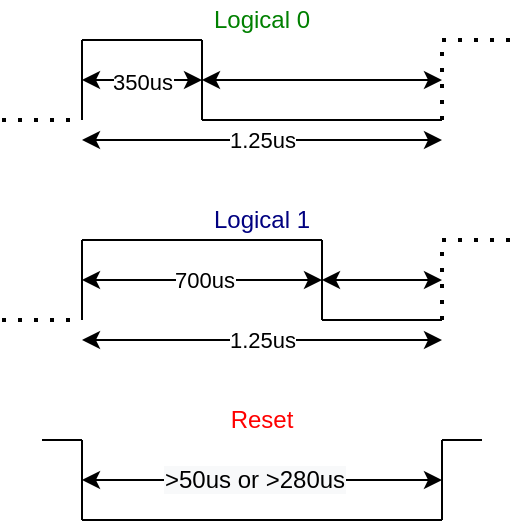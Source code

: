 <mxfile version="14.5.1" type="device"><diagram id="V_WP_im390QNKCCXJ-nS" name="Page-1"><mxGraphModel dx="683" dy="387" grid="1" gridSize="10" guides="1" tooltips="1" connect="1" arrows="1" fold="1" page="1" pageScale="1" pageWidth="850" pageHeight="1100" math="0" shadow="0"><root><mxCell id="0"/><mxCell id="1" parent="0"/><mxCell id="WbZ9KQ3GaOq-HKUxfHBw-2" value="" style="endArrow=none;html=1;" edge="1" parent="1"><mxGeometry width="50" height="50" relative="1" as="geometry"><mxPoint x="180" y="480" as="sourcePoint"/><mxPoint x="180" y="440" as="targetPoint"/></mxGeometry></mxCell><mxCell id="WbZ9KQ3GaOq-HKUxfHBw-3" value="" style="endArrow=none;html=1;" edge="1" parent="1"><mxGeometry width="50" height="50" relative="1" as="geometry"><mxPoint x="240" y="480" as="sourcePoint"/><mxPoint x="240" y="440" as="targetPoint"/></mxGeometry></mxCell><mxCell id="WbZ9KQ3GaOq-HKUxfHBw-4" value="" style="endArrow=none;html=1;" edge="1" parent="1"><mxGeometry width="50" height="50" relative="1" as="geometry"><mxPoint x="360" y="480" as="sourcePoint"/><mxPoint x="240" y="480" as="targetPoint"/></mxGeometry></mxCell><mxCell id="WbZ9KQ3GaOq-HKUxfHBw-5" value="" style="endArrow=none;html=1;" edge="1" parent="1"><mxGeometry width="50" height="50" relative="1" as="geometry"><mxPoint x="240" y="440" as="sourcePoint"/><mxPoint x="180" y="440" as="targetPoint"/></mxGeometry></mxCell><mxCell id="WbZ9KQ3GaOq-HKUxfHBw-6" value="" style="endArrow=none;html=1;" edge="1" parent="1"><mxGeometry width="50" height="50" relative="1" as="geometry"><mxPoint x="180" y="580" as="sourcePoint"/><mxPoint x="180" y="540" as="targetPoint"/></mxGeometry></mxCell><mxCell id="WbZ9KQ3GaOq-HKUxfHBw-7" value="" style="endArrow=none;html=1;" edge="1" parent="1"><mxGeometry width="50" height="50" relative="1" as="geometry"><mxPoint x="300" y="580" as="sourcePoint"/><mxPoint x="300" y="540" as="targetPoint"/></mxGeometry></mxCell><mxCell id="WbZ9KQ3GaOq-HKUxfHBw-8" value="" style="endArrow=none;html=1;" edge="1" parent="1"><mxGeometry width="50" height="50" relative="1" as="geometry"><mxPoint x="360" y="580" as="sourcePoint"/><mxPoint x="300" y="580" as="targetPoint"/></mxGeometry></mxCell><mxCell id="WbZ9KQ3GaOq-HKUxfHBw-10" value="Logical 0" style="text;html=1;strokeColor=none;fillColor=none;align=center;verticalAlign=middle;whiteSpace=wrap;rounded=0;fontColor=#008000;" vertex="1" parent="1"><mxGeometry x="240" y="420" width="60" height="20" as="geometry"/></mxCell><mxCell id="WbZ9KQ3GaOq-HKUxfHBw-11" value="Reset" style="text;html=1;strokeColor=none;fillColor=none;align=center;verticalAlign=middle;whiteSpace=wrap;rounded=0;labelBackgroundColor=none;fontColor=#FF0000;" vertex="1" parent="1"><mxGeometry x="240" y="620" width="60" height="20" as="geometry"/></mxCell><mxCell id="WbZ9KQ3GaOq-HKUxfHBw-12" value="" style="endArrow=none;html=1;" edge="1" parent="1"><mxGeometry width="50" height="50" relative="1" as="geometry"><mxPoint x="300" y="540" as="sourcePoint"/><mxPoint x="180" y="540" as="targetPoint"/></mxGeometry></mxCell><mxCell id="WbZ9KQ3GaOq-HKUxfHBw-15" value="" style="endArrow=classic;startArrow=classic;html=1;" edge="1" parent="1"><mxGeometry width="50" height="50" relative="1" as="geometry"><mxPoint x="180" y="460" as="sourcePoint"/><mxPoint x="240" y="460" as="targetPoint"/></mxGeometry></mxCell><mxCell id="WbZ9KQ3GaOq-HKUxfHBw-19" value="350us" style="edgeLabel;html=1;align=center;verticalAlign=middle;resizable=0;points=[];" vertex="1" connectable="0" parent="WbZ9KQ3GaOq-HKUxfHBw-15"><mxGeometry x="0.248" y="-1" relative="1" as="geometry"><mxPoint x="-7.33" as="offset"/></mxGeometry></mxCell><mxCell id="WbZ9KQ3GaOq-HKUxfHBw-16" value="" style="endArrow=classic;startArrow=classic;html=1;" edge="1" parent="1"><mxGeometry width="50" height="50" relative="1" as="geometry"><mxPoint x="300" y="560" as="sourcePoint"/><mxPoint x="360" y="560" as="targetPoint"/></mxGeometry></mxCell><mxCell id="WbZ9KQ3GaOq-HKUxfHBw-17" value="" style="endArrow=classic;startArrow=classic;html=1;" edge="1" parent="1"><mxGeometry width="50" height="50" relative="1" as="geometry"><mxPoint x="240" y="460" as="sourcePoint"/><mxPoint x="360" y="460" as="targetPoint"/></mxGeometry></mxCell><mxCell id="WbZ9KQ3GaOq-HKUxfHBw-18" value="" style="endArrow=classic;startArrow=classic;html=1;" edge="1" parent="1"><mxGeometry width="50" height="50" relative="1" as="geometry"><mxPoint x="180" y="560" as="sourcePoint"/><mxPoint x="300" y="560" as="targetPoint"/></mxGeometry></mxCell><mxCell id="WbZ9KQ3GaOq-HKUxfHBw-23" value="700us" style="edgeLabel;html=1;align=center;verticalAlign=middle;resizable=0;points=[];" vertex="1" connectable="0" parent="WbZ9KQ3GaOq-HKUxfHBw-18"><mxGeometry x="-0.154" y="1" relative="1" as="geometry"><mxPoint x="9.33" y="1" as="offset"/></mxGeometry></mxCell><mxCell id="WbZ9KQ3GaOq-HKUxfHBw-24" value="" style="endArrow=classic;startArrow=classic;html=1;" edge="1" parent="1"><mxGeometry width="50" height="50" relative="1" as="geometry"><mxPoint x="180" y="590" as="sourcePoint"/><mxPoint x="360" y="590" as="targetPoint"/></mxGeometry></mxCell><mxCell id="WbZ9KQ3GaOq-HKUxfHBw-25" value="1.25us" style="edgeLabel;html=1;align=center;verticalAlign=middle;resizable=0;points=[];" vertex="1" connectable="0" parent="WbZ9KQ3GaOq-HKUxfHBw-24"><mxGeometry x="0.138" relative="1" as="geometry"><mxPoint x="-12.33" as="offset"/></mxGeometry></mxCell><mxCell id="WbZ9KQ3GaOq-HKUxfHBw-27" value="" style="endArrow=none;dashed=1;html=1;dashPattern=1 3;strokeWidth=2;" edge="1" parent="1"><mxGeometry width="50" height="50" relative="1" as="geometry"><mxPoint x="140" y="480" as="sourcePoint"/><mxPoint x="180" y="480" as="targetPoint"/></mxGeometry></mxCell><mxCell id="WbZ9KQ3GaOq-HKUxfHBw-28" value="" style="endArrow=none;dashed=1;html=1;dashPattern=1 3;strokeWidth=2;" edge="1" parent="1"><mxGeometry width="50" height="50" relative="1" as="geometry"><mxPoint x="140" y="580" as="sourcePoint"/><mxPoint x="180" y="580" as="targetPoint"/></mxGeometry></mxCell><mxCell id="WbZ9KQ3GaOq-HKUxfHBw-29" value="" style="endArrow=none;dashed=1;html=1;dashPattern=1 3;strokeWidth=2;" edge="1" parent="1"><mxGeometry width="50" height="50" relative="1" as="geometry"><mxPoint x="360" y="540" as="sourcePoint"/><mxPoint x="400" y="540" as="targetPoint"/></mxGeometry></mxCell><mxCell id="WbZ9KQ3GaOq-HKUxfHBw-30" value="" style="endArrow=none;dashed=1;html=1;dashPattern=1 3;strokeWidth=2;" edge="1" parent="1"><mxGeometry width="50" height="50" relative="1" as="geometry"><mxPoint x="360" y="440" as="sourcePoint"/><mxPoint x="400" y="440" as="targetPoint"/></mxGeometry></mxCell><mxCell id="WbZ9KQ3GaOq-HKUxfHBw-31" value="" style="endArrow=none;dashed=1;html=1;dashPattern=1 3;strokeWidth=2;" edge="1" parent="1"><mxGeometry width="50" height="50" relative="1" as="geometry"><mxPoint x="360" y="580" as="sourcePoint"/><mxPoint x="360" y="540" as="targetPoint"/></mxGeometry></mxCell><mxCell id="WbZ9KQ3GaOq-HKUxfHBw-32" value="" style="endArrow=none;dashed=1;html=1;dashPattern=1 3;strokeWidth=2;" edge="1" parent="1"><mxGeometry width="50" height="50" relative="1" as="geometry"><mxPoint x="360" y="480" as="sourcePoint"/><mxPoint x="360" y="440" as="targetPoint"/></mxGeometry></mxCell><mxCell id="WbZ9KQ3GaOq-HKUxfHBw-33" value="" style="endArrow=none;html=1;" edge="1" parent="1"><mxGeometry width="50" height="50" relative="1" as="geometry"><mxPoint x="180" y="680" as="sourcePoint"/><mxPoint x="180" y="640" as="targetPoint"/></mxGeometry></mxCell><mxCell id="WbZ9KQ3GaOq-HKUxfHBw-34" value="" style="endArrow=classic;startArrow=classic;html=1;" edge="1" parent="1"><mxGeometry width="50" height="50" relative="1" as="geometry"><mxPoint x="180" y="490" as="sourcePoint"/><mxPoint x="360" y="490" as="targetPoint"/></mxGeometry></mxCell><mxCell id="WbZ9KQ3GaOq-HKUxfHBw-35" value="1.25us" style="edgeLabel;html=1;align=center;verticalAlign=middle;resizable=0;points=[];" vertex="1" connectable="0" parent="WbZ9KQ3GaOq-HKUxfHBw-34"><mxGeometry x="0.138" relative="1" as="geometry"><mxPoint x="-12.33" as="offset"/></mxGeometry></mxCell><mxCell id="WbZ9KQ3GaOq-HKUxfHBw-36" value="&lt;font color=&quot;#000080&quot;&gt;Logical 1&lt;/font&gt;" style="text;html=1;strokeColor=none;fillColor=none;align=center;verticalAlign=middle;whiteSpace=wrap;rounded=0;" vertex="1" parent="1"><mxGeometry x="240" y="520" width="60" height="20" as="geometry"/></mxCell><mxCell id="WbZ9KQ3GaOq-HKUxfHBw-37" value="" style="endArrow=none;html=1;" edge="1" parent="1"><mxGeometry width="50" height="50" relative="1" as="geometry"><mxPoint x="360" y="680" as="sourcePoint"/><mxPoint x="360" y="640" as="targetPoint"/></mxGeometry></mxCell><mxCell id="WbZ9KQ3GaOq-HKUxfHBw-38" value="" style="endArrow=none;html=1;" edge="1" parent="1"><mxGeometry width="50" height="50" relative="1" as="geometry"><mxPoint x="360" y="680" as="sourcePoint"/><mxPoint x="180" y="680" as="targetPoint"/></mxGeometry></mxCell><mxCell id="WbZ9KQ3GaOq-HKUxfHBw-39" value="" style="endArrow=none;html=1;" edge="1" parent="1"><mxGeometry width="50" height="50" relative="1" as="geometry"><mxPoint x="160" y="640" as="sourcePoint"/><mxPoint x="180" y="640" as="targetPoint"/></mxGeometry></mxCell><mxCell id="WbZ9KQ3GaOq-HKUxfHBw-40" value="" style="endArrow=none;html=1;" edge="1" parent="1"><mxGeometry width="50" height="50" relative="1" as="geometry"><mxPoint x="360" y="640" as="sourcePoint"/><mxPoint x="380" y="640" as="targetPoint"/></mxGeometry></mxCell><mxCell id="WbZ9KQ3GaOq-HKUxfHBw-42" value="" style="endArrow=classic;startArrow=classic;html=1;" edge="1" parent="1"><mxGeometry width="50" height="50" relative="1" as="geometry"><mxPoint x="180" y="660" as="sourcePoint"/><mxPoint x="360" y="660" as="targetPoint"/></mxGeometry></mxCell><mxCell id="WbZ9KQ3GaOq-HKUxfHBw-43" value="&lt;span style=&quot;font-size: 12px ; background-color: rgb(248 , 249 , 250)&quot;&gt;&amp;gt;50us or &amp;gt;280us&lt;/span&gt;" style="edgeLabel;html=1;align=center;verticalAlign=middle;resizable=0;points=[];" vertex="1" connectable="0" parent="WbZ9KQ3GaOq-HKUxfHBw-42"><mxGeometry x="-0.154" y="1" relative="1" as="geometry"><mxPoint x="9.33" y="1" as="offset"/></mxGeometry></mxCell></root></mxGraphModel></diagram></mxfile>